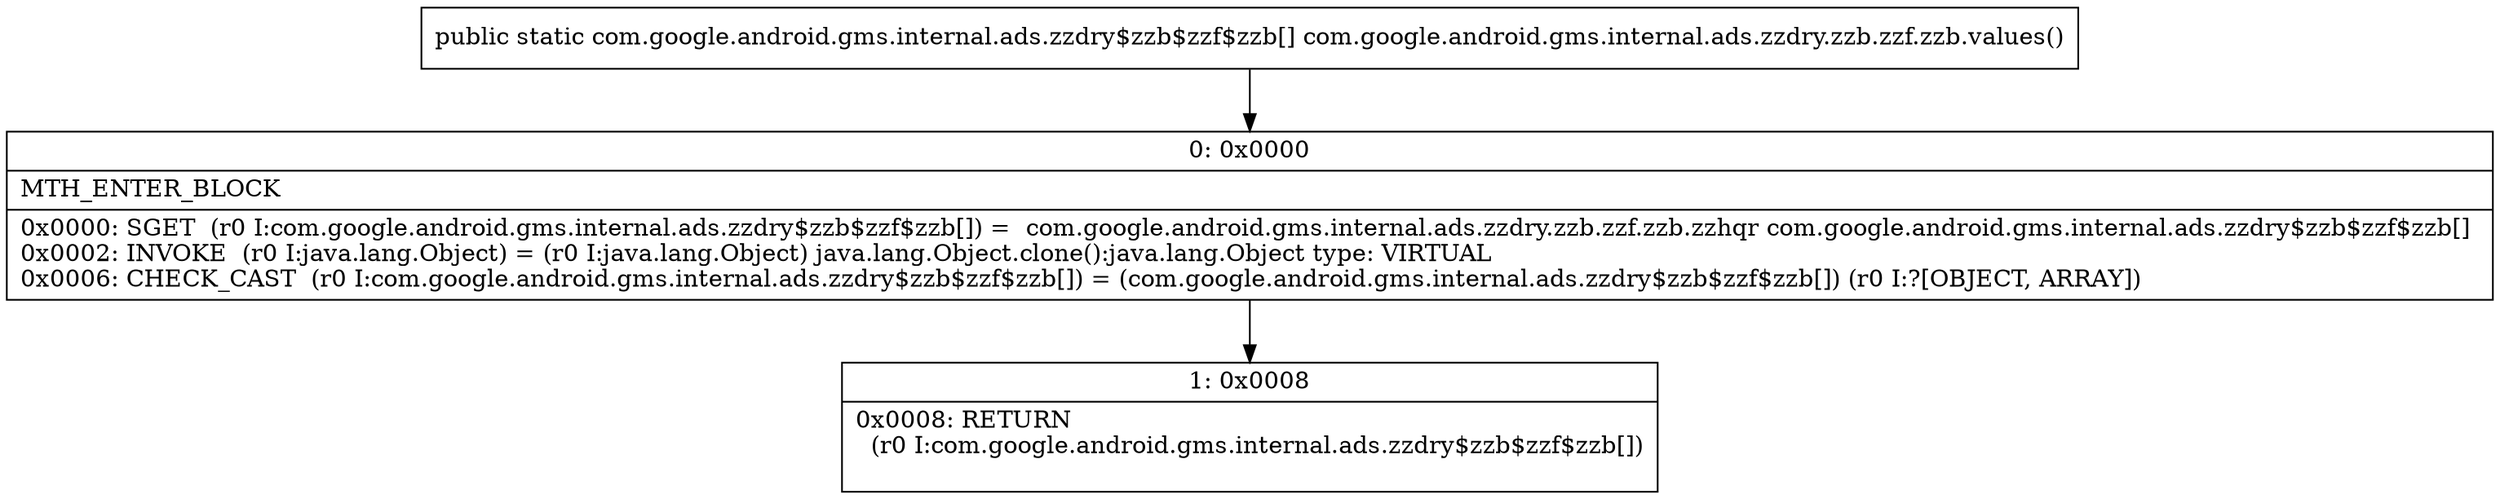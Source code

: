 digraph "CFG forcom.google.android.gms.internal.ads.zzdry.zzb.zzf.zzb.values()[Lcom\/google\/android\/gms\/internal\/ads\/zzdry$zzb$zzf$zzb;" {
Node_0 [shape=record,label="{0\:\ 0x0000|MTH_ENTER_BLOCK\l|0x0000: SGET  (r0 I:com.google.android.gms.internal.ads.zzdry$zzb$zzf$zzb[]) =  com.google.android.gms.internal.ads.zzdry.zzb.zzf.zzb.zzhqr com.google.android.gms.internal.ads.zzdry$zzb$zzf$zzb[] \l0x0002: INVOKE  (r0 I:java.lang.Object) = (r0 I:java.lang.Object) java.lang.Object.clone():java.lang.Object type: VIRTUAL \l0x0006: CHECK_CAST  (r0 I:com.google.android.gms.internal.ads.zzdry$zzb$zzf$zzb[]) = (com.google.android.gms.internal.ads.zzdry$zzb$zzf$zzb[]) (r0 I:?[OBJECT, ARRAY]) \l}"];
Node_1 [shape=record,label="{1\:\ 0x0008|0x0008: RETURN  \l  (r0 I:com.google.android.gms.internal.ads.zzdry$zzb$zzf$zzb[])\l \l}"];
MethodNode[shape=record,label="{public static com.google.android.gms.internal.ads.zzdry$zzb$zzf$zzb[] com.google.android.gms.internal.ads.zzdry.zzb.zzf.zzb.values() }"];
MethodNode -> Node_0;
Node_0 -> Node_1;
}

